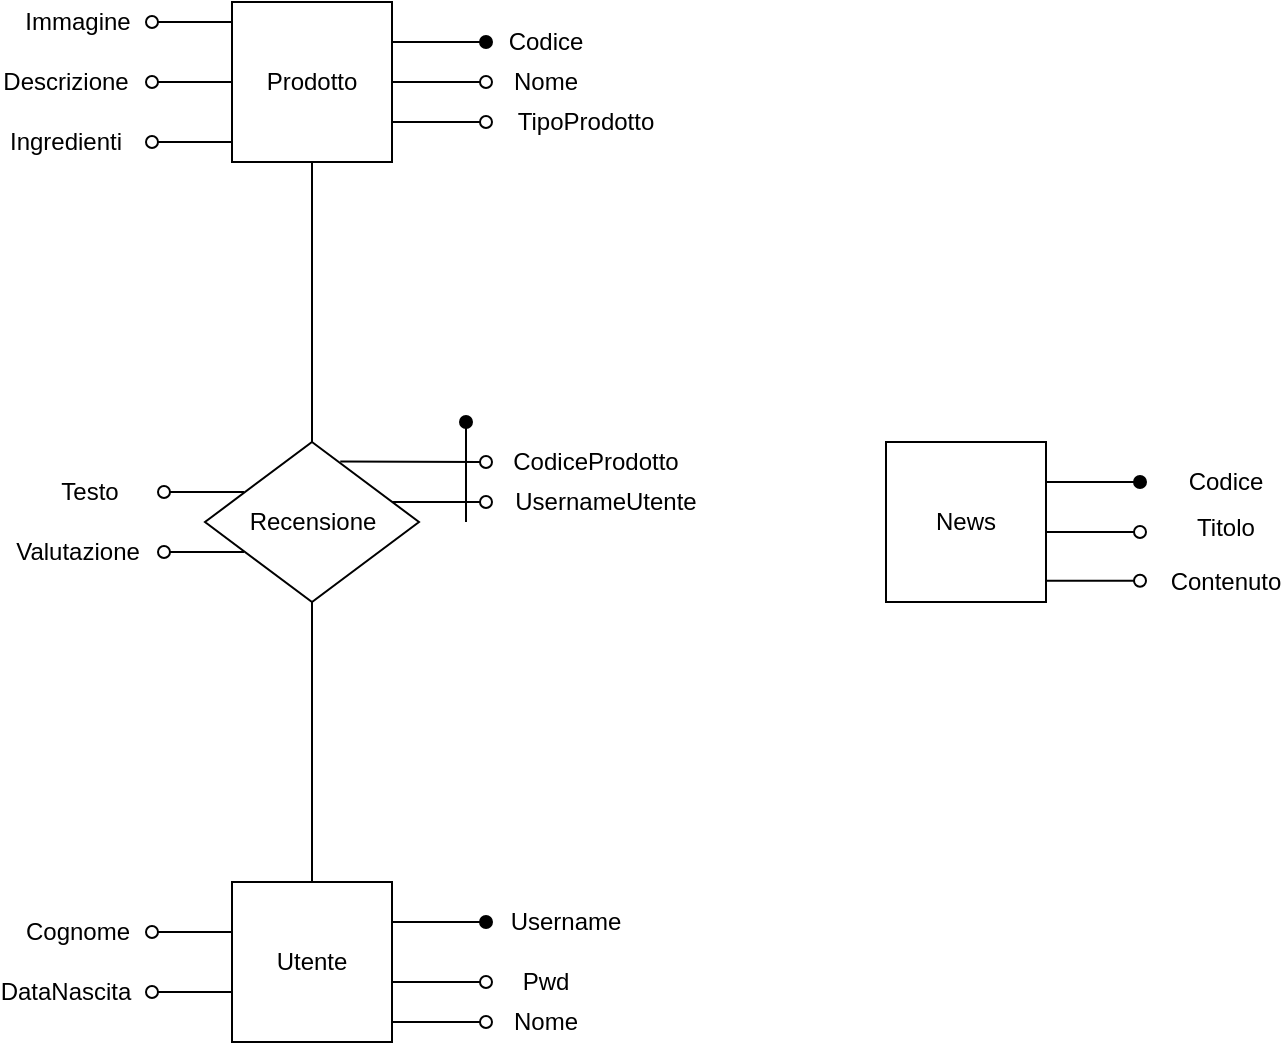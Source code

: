 <mxfile version="12.4.3" type="device" pages="1"><diagram id="Kq3ShV7APz5ty-_ELdMD" name="Page-1"><mxGraphModel dx="1356" dy="814" grid="1" gridSize="10" guides="1" tooltips="1" connect="1" arrows="1" fold="1" page="1" pageScale="1" pageWidth="827" pageHeight="1169" math="0" shadow="0"><root><mxCell id="0"/><mxCell id="1" parent="0"/><mxCell id="Tk3jdw8NxXaCb1tX7c9o-7" style="edgeStyle=orthogonalEdgeStyle;rounded=0;orthogonalLoop=1;jettySize=auto;html=1;exitX=0.5;exitY=1;exitDx=0;exitDy=0;entryX=0.5;entryY=0;entryDx=0;entryDy=0;endArrow=none;endFill=0;" parent="1" source="Tk3jdw8NxXaCb1tX7c9o-1" target="Tk3jdw8NxXaCb1tX7c9o-3" edge="1"><mxGeometry relative="1" as="geometry"/></mxCell><mxCell id="Tk3jdw8NxXaCb1tX7c9o-1" value="Prodotto" style="whiteSpace=wrap;html=1;aspect=fixed;" parent="1" vertex="1"><mxGeometry x="173" y="320" width="80" height="80" as="geometry"/></mxCell><mxCell id="Tk3jdw8NxXaCb1tX7c9o-2" value="&lt;div&gt;Utente&lt;/div&gt;" style="whiteSpace=wrap;html=1;aspect=fixed;" parent="1" vertex="1"><mxGeometry x="173" y="760" width="80" height="80" as="geometry"/></mxCell><mxCell id="Tk3jdw8NxXaCb1tX7c9o-8" style="edgeStyle=orthogonalEdgeStyle;rounded=0;orthogonalLoop=1;jettySize=auto;html=1;exitX=0.5;exitY=1;exitDx=0;exitDy=0;entryX=0.5;entryY=0;entryDx=0;entryDy=0;endArrow=none;endFill=0;" parent="1" source="Tk3jdw8NxXaCb1tX7c9o-3" target="Tk3jdw8NxXaCb1tX7c9o-2" edge="1"><mxGeometry relative="1" as="geometry"/></mxCell><mxCell id="Tk3jdw8NxXaCb1tX7c9o-3" value="&lt;div&gt;Recensione&lt;/div&gt;" style="rhombus;whiteSpace=wrap;html=1;" parent="1" vertex="1"><mxGeometry x="159.5" y="540" width="107" height="80" as="geometry"/></mxCell><mxCell id="Tk3jdw8NxXaCb1tX7c9o-9" value="" style="endArrow=oval;html=1;exitX=1;exitY=0.25;exitDx=0;exitDy=0;endFill=1;" parent="1" source="Tk3jdw8NxXaCb1tX7c9o-1" edge="1"><mxGeometry width="50" height="50" relative="1" as="geometry"><mxPoint x="290" y="420" as="sourcePoint"/><mxPoint x="300" y="340" as="targetPoint"/></mxGeometry></mxCell><mxCell id="Tk3jdw8NxXaCb1tX7c9o-10" value="Codice" style="text;html=1;strokeColor=none;fillColor=none;align=center;verticalAlign=middle;whiteSpace=wrap;rounded=0;" parent="1" vertex="1"><mxGeometry x="310" y="330" width="40" height="20" as="geometry"/></mxCell><mxCell id="Tk3jdw8NxXaCb1tX7c9o-14" value="" style="endArrow=oval;html=1;exitX=1;exitY=0.25;exitDx=0;exitDy=0;endFill=1;" parent="1" edge="1"><mxGeometry width="50" height="50" relative="1" as="geometry"><mxPoint x="253" y="780" as="sourcePoint"/><mxPoint x="300" y="780" as="targetPoint"/></mxGeometry></mxCell><mxCell id="Tk3jdw8NxXaCb1tX7c9o-15" value="Username" style="text;html=1;strokeColor=none;fillColor=none;align=center;verticalAlign=middle;whiteSpace=wrap;rounded=0;" parent="1" vertex="1"><mxGeometry x="320" y="770" width="40" height="20" as="geometry"/></mxCell><mxCell id="Tk3jdw8NxXaCb1tX7c9o-21" value="" style="endArrow=oval;html=1;exitX=1;exitY=0.5;exitDx=0;exitDy=0;endFill=0;" parent="1" edge="1"><mxGeometry width="50" height="50" relative="1" as="geometry"><mxPoint x="173" y="785" as="sourcePoint"/><mxPoint x="133" y="785" as="targetPoint"/></mxGeometry></mxCell><mxCell id="Tk3jdw8NxXaCb1tX7c9o-22" value="Cognome" style="text;html=1;strokeColor=none;fillColor=none;align=center;verticalAlign=middle;whiteSpace=wrap;rounded=0;" parent="1" vertex="1"><mxGeometry x="76" y="775" width="40" height="20" as="geometry"/></mxCell><mxCell id="Tk3jdw8NxXaCb1tX7c9o-25" value="" style="endArrow=oval;html=1;exitX=1;exitY=0.5;exitDx=0;exitDy=0;endFill=0;" parent="1" edge="1"><mxGeometry width="50" height="50" relative="1" as="geometry"><mxPoint x="173" y="815" as="sourcePoint"/><mxPoint x="133" y="815" as="targetPoint"/></mxGeometry></mxCell><mxCell id="Tk3jdw8NxXaCb1tX7c9o-26" value="DataNascita" style="text;html=1;strokeColor=none;fillColor=none;align=center;verticalAlign=middle;whiteSpace=wrap;rounded=0;" parent="1" vertex="1"><mxGeometry x="70" y="805" width="40" height="20" as="geometry"/></mxCell><mxCell id="Tk3jdw8NxXaCb1tX7c9o-29" value="" style="endArrow=oval;html=1;exitX=1;exitY=0.5;exitDx=0;exitDy=0;endFill=0;" parent="1" edge="1"><mxGeometry width="50" height="50" relative="1" as="geometry"><mxPoint x="253" y="810" as="sourcePoint"/><mxPoint x="300" y="810" as="targetPoint"/></mxGeometry></mxCell><mxCell id="Tk3jdw8NxXaCb1tX7c9o-30" value="Pwd" style="text;html=1;strokeColor=none;fillColor=none;align=center;verticalAlign=middle;whiteSpace=wrap;rounded=0;" parent="1" vertex="1"><mxGeometry x="310" y="800" width="40" height="20" as="geometry"/></mxCell><mxCell id="Tk3jdw8NxXaCb1tX7c9o-31" value="" style="endArrow=oval;html=1;exitX=1;exitY=0.5;exitDx=0;exitDy=0;endFill=0;" parent="1" edge="1"><mxGeometry width="50" height="50" relative="1" as="geometry"><mxPoint x="253" y="830" as="sourcePoint"/><mxPoint x="300" y="830" as="targetPoint"/></mxGeometry></mxCell><mxCell id="Tk3jdw8NxXaCb1tX7c9o-32" value="Nome" style="text;html=1;strokeColor=none;fillColor=none;align=center;verticalAlign=middle;whiteSpace=wrap;rounded=0;" parent="1" vertex="1"><mxGeometry x="310" y="820" width="40" height="20" as="geometry"/></mxCell><mxCell id="Tk3jdw8NxXaCb1tX7c9o-33" value="" style="endArrow=oval;html=1;exitX=1;exitY=0.5;exitDx=0;exitDy=0;endFill=0;" parent="1" edge="1"><mxGeometry width="50" height="50" relative="1" as="geometry"><mxPoint x="253" y="360" as="sourcePoint"/><mxPoint x="300" y="360" as="targetPoint"/></mxGeometry></mxCell><mxCell id="Tk3jdw8NxXaCb1tX7c9o-34" value="Nome" style="text;html=1;strokeColor=none;fillColor=none;align=center;verticalAlign=middle;whiteSpace=wrap;rounded=0;" parent="1" vertex="1"><mxGeometry x="310" y="350" width="40" height="20" as="geometry"/></mxCell><mxCell id="Tk3jdw8NxXaCb1tX7c9o-35" value="" style="endArrow=oval;html=1;exitX=1;exitY=0.5;exitDx=0;exitDy=0;endFill=0;" parent="1" edge="1"><mxGeometry width="50" height="50" relative="1" as="geometry"><mxPoint x="253" y="380" as="sourcePoint"/><mxPoint x="300" y="380" as="targetPoint"/></mxGeometry></mxCell><mxCell id="Tk3jdw8NxXaCb1tX7c9o-36" value="&lt;div&gt;TipoProdotto&lt;/div&gt;" style="text;html=1;strokeColor=none;fillColor=none;align=center;verticalAlign=middle;whiteSpace=wrap;rounded=0;" parent="1" vertex="1"><mxGeometry x="330" y="370" width="40" height="20" as="geometry"/></mxCell><mxCell id="Tk3jdw8NxXaCb1tX7c9o-37" value="" style="endArrow=oval;html=1;exitX=1;exitY=0.5;exitDx=0;exitDy=0;endFill=0;" parent="1" edge="1"><mxGeometry width="50" height="50" relative="1" as="geometry"><mxPoint x="173" y="330" as="sourcePoint"/><mxPoint x="133" y="330" as="targetPoint"/></mxGeometry></mxCell><mxCell id="Tk3jdw8NxXaCb1tX7c9o-38" value="Immagine" style="text;html=1;strokeColor=none;fillColor=none;align=center;verticalAlign=middle;whiteSpace=wrap;rounded=0;" parent="1" vertex="1"><mxGeometry x="76" y="320" width="40" height="20" as="geometry"/></mxCell><mxCell id="Tk3jdw8NxXaCb1tX7c9o-39" value="" style="endArrow=oval;html=1;exitX=1;exitY=0.5;exitDx=0;exitDy=0;endFill=0;" parent="1" edge="1"><mxGeometry width="50" height="50" relative="1" as="geometry"><mxPoint x="173" y="360" as="sourcePoint"/><mxPoint x="133" y="360" as="targetPoint"/></mxGeometry></mxCell><mxCell id="Tk3jdw8NxXaCb1tX7c9o-40" value="Descrizione" style="text;html=1;strokeColor=none;fillColor=none;align=center;verticalAlign=middle;whiteSpace=wrap;rounded=0;" parent="1" vertex="1"><mxGeometry x="70" y="350" width="40" height="20" as="geometry"/></mxCell><mxCell id="Tk3jdw8NxXaCb1tX7c9o-41" value="" style="endArrow=oval;html=1;exitX=1;exitY=0.5;exitDx=0;exitDy=0;endFill=0;" parent="1" edge="1"><mxGeometry width="50" height="50" relative="1" as="geometry"><mxPoint x="173" y="390" as="sourcePoint"/><mxPoint x="133" y="390" as="targetPoint"/></mxGeometry></mxCell><mxCell id="Tk3jdw8NxXaCb1tX7c9o-42" value="Ingredienti" style="text;html=1;strokeColor=none;fillColor=none;align=center;verticalAlign=middle;whiteSpace=wrap;rounded=0;" parent="1" vertex="1"><mxGeometry x="70" y="380" width="40" height="20" as="geometry"/></mxCell><mxCell id="Tk3jdw8NxXaCb1tX7c9o-43" value="" style="endArrow=oval;html=1;exitX=0.632;exitY=0.122;exitDx=0;exitDy=0;endFill=0;exitPerimeter=0;" parent="1" source="Tk3jdw8NxXaCb1tX7c9o-3" edge="1"><mxGeometry width="50" height="50" relative="1" as="geometry"><mxPoint x="253" y="550" as="sourcePoint"/><mxPoint x="300" y="550" as="targetPoint"/></mxGeometry></mxCell><mxCell id="Tk3jdw8NxXaCb1tX7c9o-44" value="CodiceProdotto" style="text;html=1;strokeColor=none;fillColor=none;align=center;verticalAlign=middle;whiteSpace=wrap;rounded=0;" parent="1" vertex="1"><mxGeometry x="335" y="540" width="40" height="20" as="geometry"/></mxCell><mxCell id="Tk3jdw8NxXaCb1tX7c9o-45" value="" style="endArrow=oval;html=1;exitX=1;exitY=0.5;exitDx=0;exitDy=0;endFill=0;" parent="1" edge="1"><mxGeometry width="50" height="50" relative="1" as="geometry"><mxPoint x="253" y="570" as="sourcePoint"/><mxPoint x="300" y="570" as="targetPoint"/></mxGeometry></mxCell><mxCell id="Tk3jdw8NxXaCb1tX7c9o-46" value="UsernameUtente" style="text;html=1;strokeColor=none;fillColor=none;align=center;verticalAlign=middle;whiteSpace=wrap;rounded=0;" parent="1" vertex="1"><mxGeometry x="340" y="560" width="40" height="20" as="geometry"/></mxCell><mxCell id="Tk3jdw8NxXaCb1tX7c9o-47" value="" style="endArrow=oval;html=1;endFill=1;" parent="1" edge="1"><mxGeometry width="50" height="50" relative="1" as="geometry"><mxPoint x="290" y="580" as="sourcePoint"/><mxPoint x="290" y="530" as="targetPoint"/></mxGeometry></mxCell><mxCell id="Tk3jdw8NxXaCb1tX7c9o-48" value="" style="endArrow=oval;html=1;exitX=1;exitY=0.5;exitDx=0;exitDy=0;endFill=0;" parent="1" edge="1"><mxGeometry width="50" height="50" relative="1" as="geometry"><mxPoint x="179" y="565" as="sourcePoint"/><mxPoint x="139" y="565" as="targetPoint"/></mxGeometry></mxCell><mxCell id="Tk3jdw8NxXaCb1tX7c9o-49" value="Testo" style="text;html=1;strokeColor=none;fillColor=none;align=center;verticalAlign=middle;whiteSpace=wrap;rounded=0;" parent="1" vertex="1"><mxGeometry x="82" y="555" width="40" height="20" as="geometry"/></mxCell><mxCell id="Tk3jdw8NxXaCb1tX7c9o-50" value="" style="endArrow=oval;html=1;exitX=1;exitY=0.5;exitDx=0;exitDy=0;endFill=0;" parent="1" edge="1"><mxGeometry width="50" height="50" relative="1" as="geometry"><mxPoint x="179" y="595" as="sourcePoint"/><mxPoint x="139" y="595" as="targetPoint"/></mxGeometry></mxCell><mxCell id="Tk3jdw8NxXaCb1tX7c9o-51" value="Valutazione" style="text;html=1;strokeColor=none;fillColor=none;align=center;verticalAlign=middle;whiteSpace=wrap;rounded=0;" parent="1" vertex="1"><mxGeometry x="76" y="585" width="40" height="20" as="geometry"/></mxCell><mxCell id="oa05U1ojEnRnX6jY1d5r-1" value="News" style="whiteSpace=wrap;html=1;aspect=fixed;" parent="1" vertex="1"><mxGeometry x="500" y="540" width="80" height="80" as="geometry"/></mxCell><mxCell id="oa05U1ojEnRnX6jY1d5r-2" value="" style="endArrow=oval;html=1;exitX=1;exitY=0.25;exitDx=0;exitDy=0;endFill=1;" parent="1" edge="1"><mxGeometry width="50" height="50" relative="1" as="geometry"><mxPoint x="580.0" y="560.0" as="sourcePoint"/><mxPoint x="627" y="560.0" as="targetPoint"/></mxGeometry></mxCell><mxCell id="oa05U1ojEnRnX6jY1d5r-3" value="" style="endArrow=oval;html=1;exitX=1;exitY=0.5;exitDx=0;exitDy=0;endFill=0;" parent="1" edge="1"><mxGeometry width="50" height="50" relative="1" as="geometry"><mxPoint x="580.0" y="585.0" as="sourcePoint"/><mxPoint x="627" y="585.0" as="targetPoint"/></mxGeometry></mxCell><mxCell id="oa05U1ojEnRnX6jY1d5r-4" value="" style="endArrow=oval;html=1;exitX=1;exitY=0.5;exitDx=0;exitDy=0;endFill=0;" parent="1" edge="1"><mxGeometry width="50" height="50" relative="1" as="geometry"><mxPoint x="580.0" y="609.41" as="sourcePoint"/><mxPoint x="627" y="609.41" as="targetPoint"/></mxGeometry></mxCell><mxCell id="oa05U1ojEnRnX6jY1d5r-7" value="Codice" style="text;html=1;strokeColor=none;fillColor=none;align=center;verticalAlign=middle;whiteSpace=wrap;rounded=0;" parent="1" vertex="1"><mxGeometry x="650" y="550" width="40" height="20" as="geometry"/></mxCell><mxCell id="oa05U1ojEnRnX6jY1d5r-8" value="Titolo" style="text;html=1;strokeColor=none;fillColor=none;align=center;verticalAlign=middle;whiteSpace=wrap;rounded=0;" parent="1" vertex="1"><mxGeometry x="650" y="573.35" width="40" height="20" as="geometry"/></mxCell><mxCell id="oa05U1ojEnRnX6jY1d5r-9" value="Contenuto" style="text;html=1;strokeColor=none;fillColor=none;align=center;verticalAlign=middle;whiteSpace=wrap;rounded=0;" parent="1" vertex="1"><mxGeometry x="650" y="600" width="40" height="20" as="geometry"/></mxCell></root></mxGraphModel></diagram></mxfile>